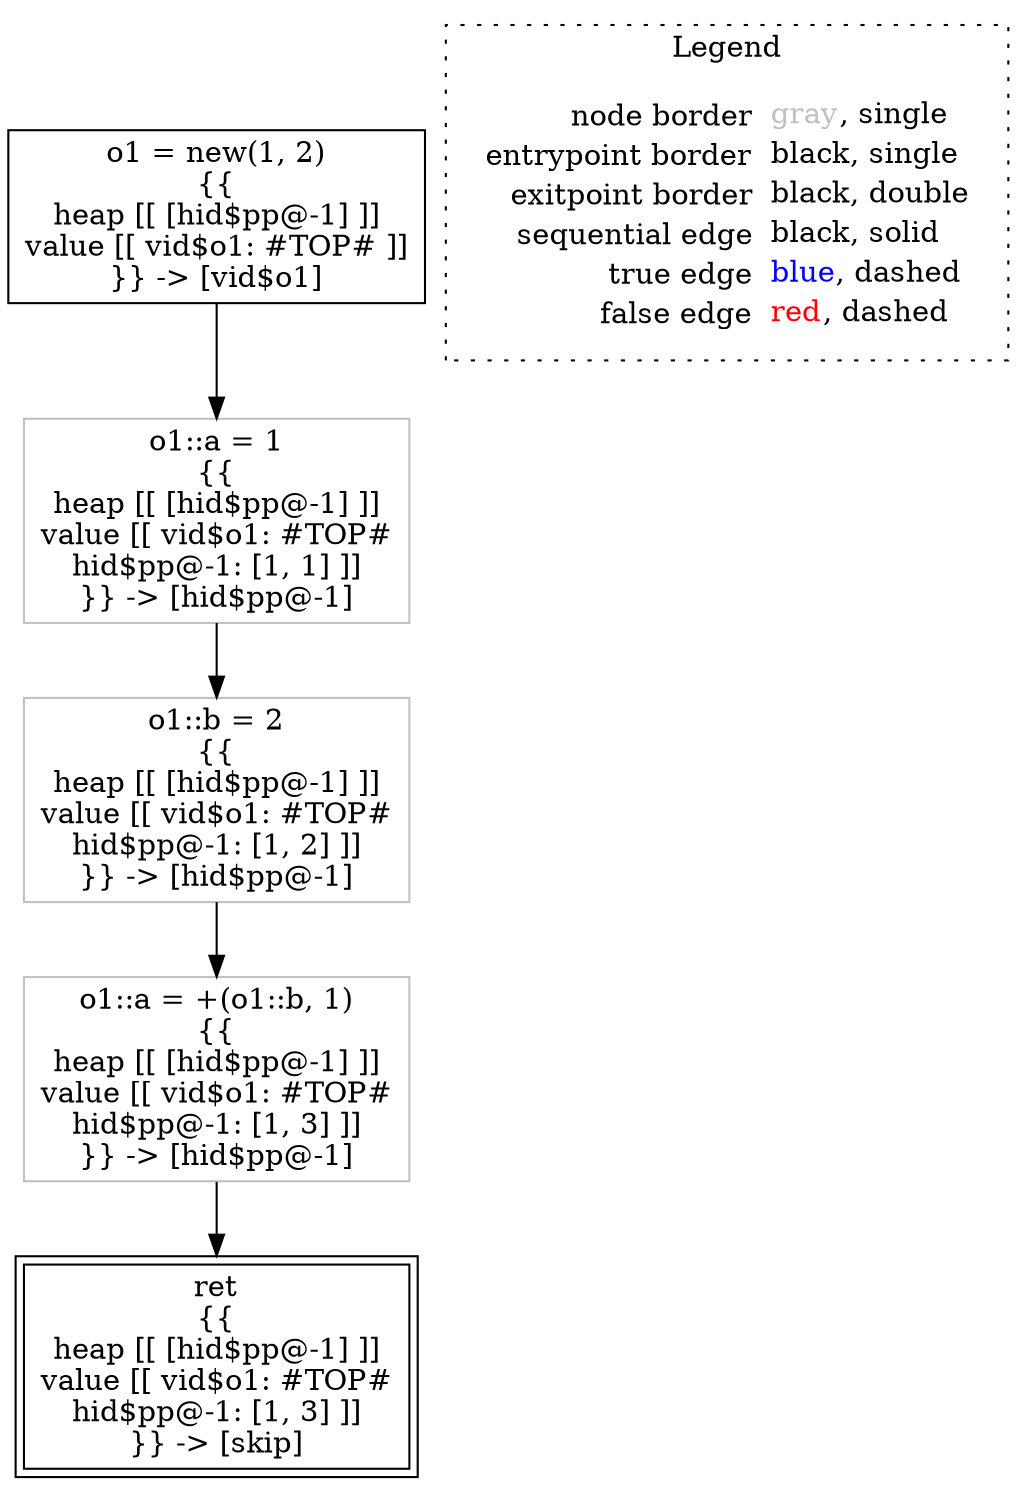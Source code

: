 digraph {
	"node0" [shape="rect",color="black",label=<o1 = new(1, 2)<BR/>{{<BR/>heap [[ [hid$pp@-1] ]]<BR/>value [[ vid$o1: #TOP# ]]<BR/>}} -&gt; [vid$o1]>];
	"node1" [shape="rect",color="gray",label=<o1::a = 1<BR/>{{<BR/>heap [[ [hid$pp@-1] ]]<BR/>value [[ vid$o1: #TOP#<BR/>hid$pp@-1: [1, 1] ]]<BR/>}} -&gt; [hid$pp@-1]>];
	"node2" [shape="rect",color="black",peripheries="2",label=<ret<BR/>{{<BR/>heap [[ [hid$pp@-1] ]]<BR/>value [[ vid$o1: #TOP#<BR/>hid$pp@-1: [1, 3] ]]<BR/>}} -&gt; [skip]>];
	"node3" [shape="rect",color="gray",label=<o1::a = +(o1::b, 1)<BR/>{{<BR/>heap [[ [hid$pp@-1] ]]<BR/>value [[ vid$o1: #TOP#<BR/>hid$pp@-1: [1, 3] ]]<BR/>}} -&gt; [hid$pp@-1]>];
	"node4" [shape="rect",color="gray",label=<o1::b = 2<BR/>{{<BR/>heap [[ [hid$pp@-1] ]]<BR/>value [[ vid$o1: #TOP#<BR/>hid$pp@-1: [1, 2] ]]<BR/>}} -&gt; [hid$pp@-1]>];
	"node1" -> "node4" [color="black"];
	"node0" -> "node1" [color="black"];
	"node3" -> "node2" [color="black"];
	"node4" -> "node3" [color="black"];
subgraph cluster_legend {
	label="Legend";
	style=dotted;
	node [shape=plaintext];
	"legend" [label=<<table border="0" cellpadding="2" cellspacing="0" cellborder="0"><tr><td align="right">node border&nbsp;</td><td align="left"><font color="gray">gray</font>, single</td></tr><tr><td align="right">entrypoint border&nbsp;</td><td align="left"><font color="black">black</font>, single</td></tr><tr><td align="right">exitpoint border&nbsp;</td><td align="left"><font color="black">black</font>, double</td></tr><tr><td align="right">sequential edge&nbsp;</td><td align="left"><font color="black">black</font>, solid</td></tr><tr><td align="right">true edge&nbsp;</td><td align="left"><font color="blue">blue</font>, dashed</td></tr><tr><td align="right">false edge&nbsp;</td><td align="left"><font color="red">red</font>, dashed</td></tr></table>>];
}

}

